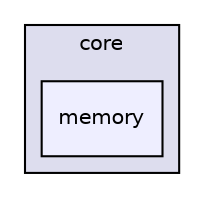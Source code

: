 digraph "lib/alloy-core/include/alloy/core/memory" {
  compound=true
  node [ fontsize="10", fontname="Helvetica"];
  edge [ labelfontsize="10", labelfontname="Helvetica"];
  subgraph clusterdir_e47f71b7a3b9692047cafd017e754db6 {
    graph [ bgcolor="#ddddee", pencolor="black", label="core" fontname="Helvetica", fontsize="10", URL="dir_e47f71b7a3b9692047cafd017e754db6.html"]
  dir_64b635be79083ed596fa33a7423dface [shape=box, label="memory", style="filled", fillcolor="#eeeeff", pencolor="black", URL="dir_64b635be79083ed596fa33a7423dface.html"];
  }
}
